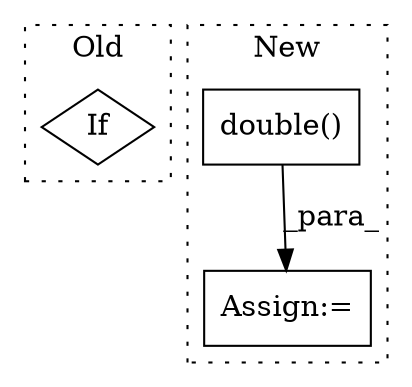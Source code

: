 digraph G {
subgraph cluster0 {
1 [label="If" a="96" s="10585" l="3" shape="diamond"];
label = "Old";
style="dotted";
}
subgraph cluster1 {
2 [label="double()" a="75" s="11224" l="17" shape="box"];
3 [label="Assign:=" a="68" s="11221" l="3" shape="box"];
label = "New";
style="dotted";
}
2 -> 3 [label="_para_"];
}